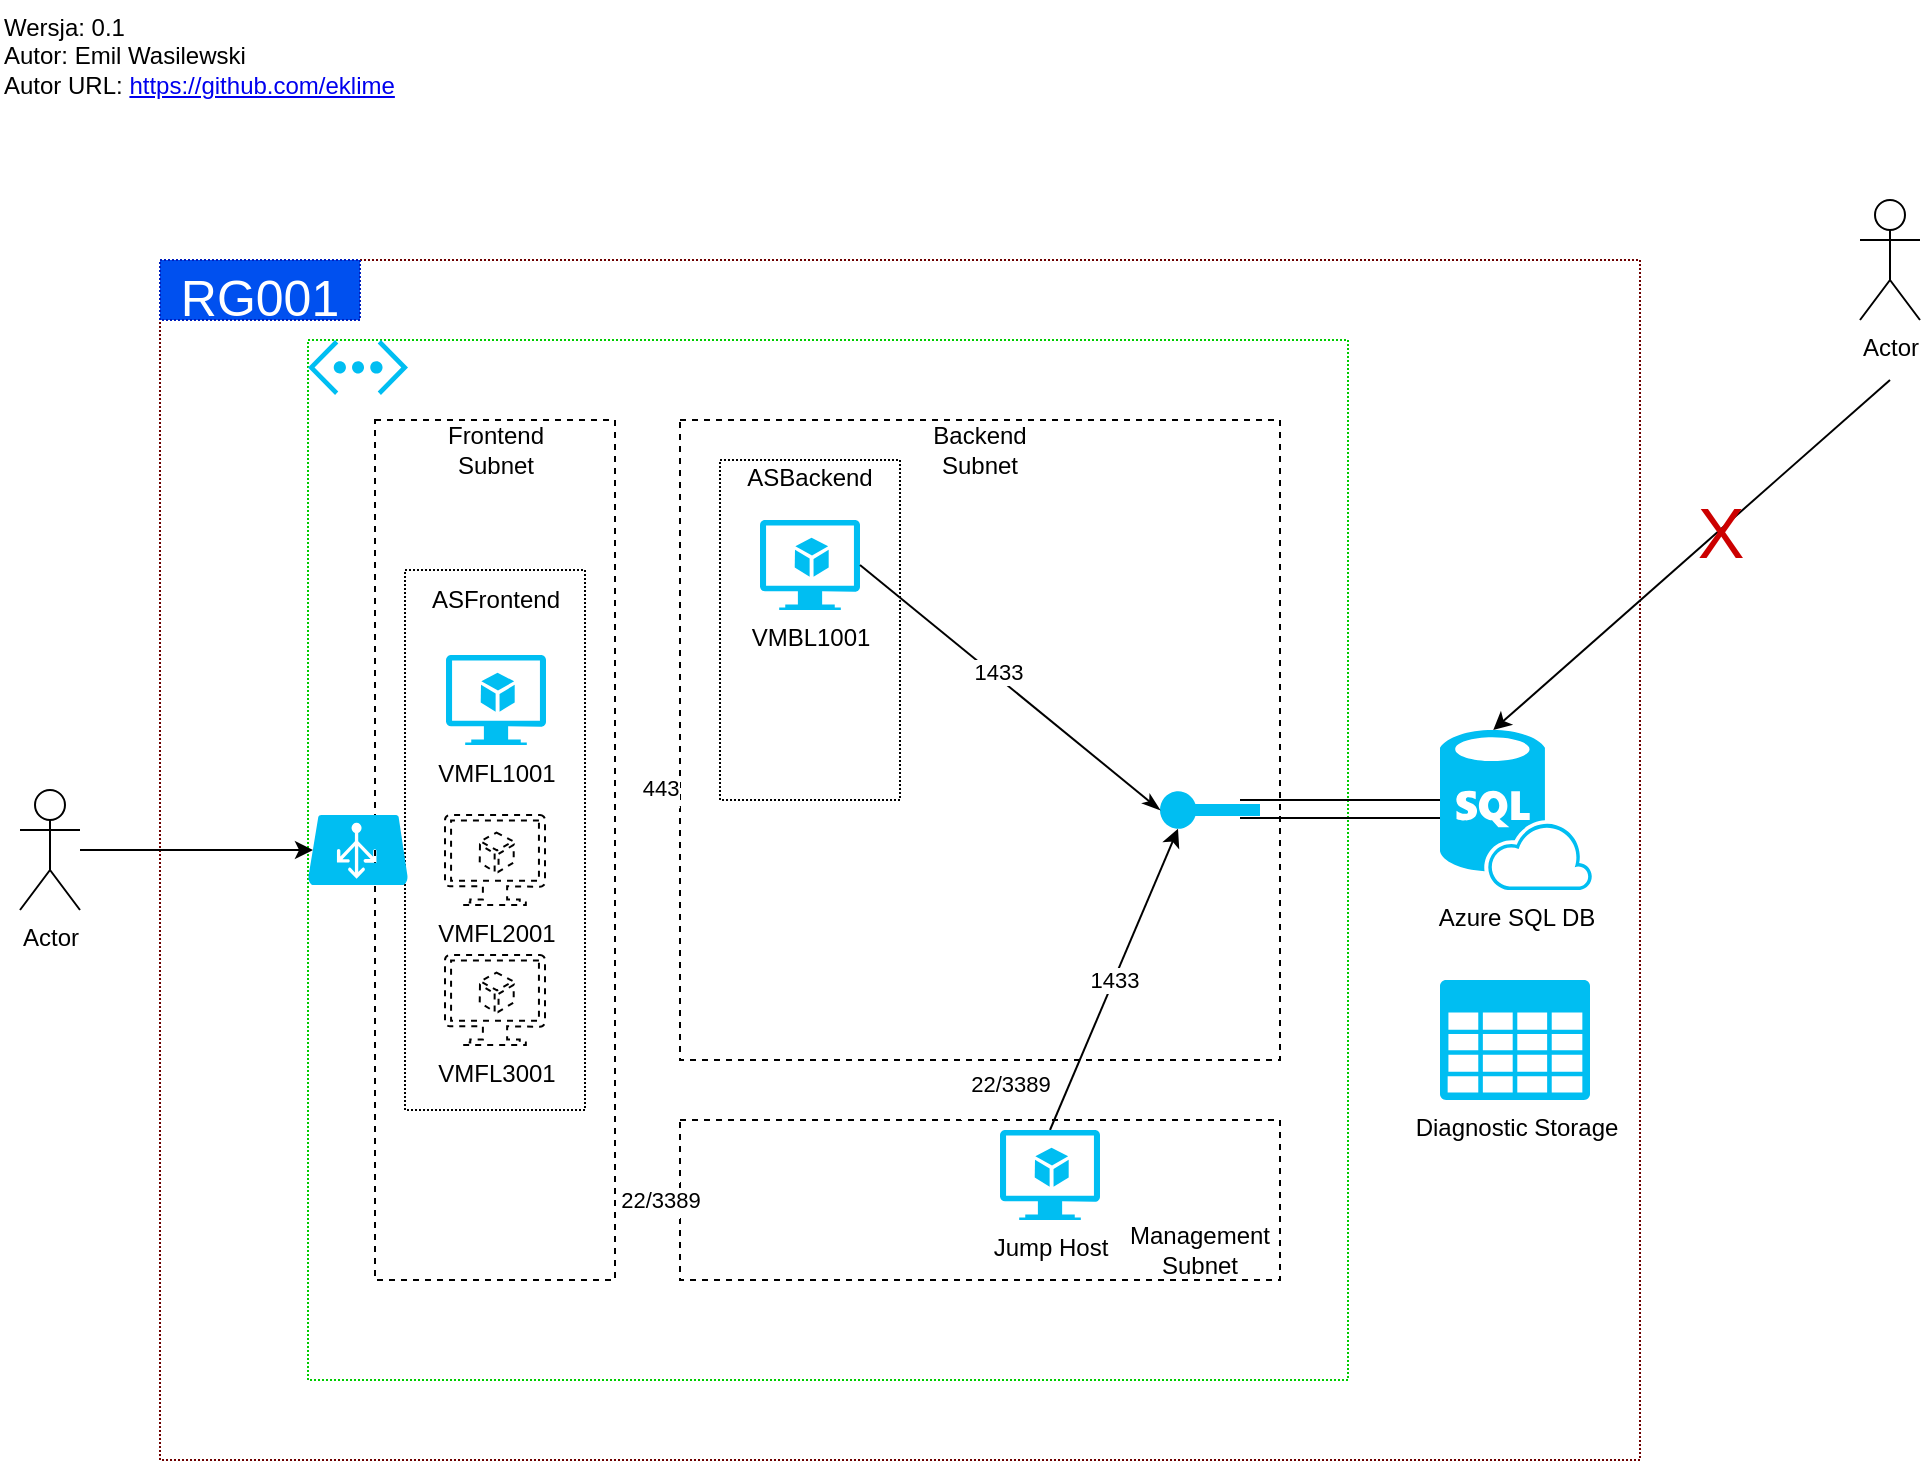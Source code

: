<mxfile version="13.6.5">
    <diagram id="NOc1ReNXyjb1_cZ8pPM2" name="Page-1">
        <mxGraphModel dx="1524" dy="709" grid="1" gridSize="10" guides="1" tooltips="1" connect="1" arrows="1" fold="1" page="1" pageScale="1" pageWidth="1169" pageHeight="827" background="none" math="0" shadow="0">
            <root>
                <mxCell id="0"/>
                <mxCell id="1" parent="0"/>
                <mxCell id="88" value="" style="whiteSpace=wrap;html=1;shadow=0;dashed=1;dashPattern=1 1;labelBackgroundColor=none;fontSize=35;fontColor=#ffffff;fillColor=none;strokeColor=#6F0000;" parent="1" vertex="1">
                    <mxGeometry x="80" y="130" width="740" height="600" as="geometry"/>
                </mxCell>
                <mxCell id="3" value="" style="whiteSpace=wrap;html=1;fillColor=none;dashed=1;dashPattern=1 1;strokeColor=#00CC00;" parent="1" vertex="1">
                    <mxGeometry x="154" y="170" width="520" height="520" as="geometry"/>
                </mxCell>
                <mxCell id="4" value="" style="whiteSpace=wrap;html=1;dashed=1;fillColor=none;" parent="1" vertex="1">
                    <mxGeometry x="187.5" y="210" width="120" height="430" as="geometry"/>
                </mxCell>
                <mxCell id="42" value="" style="group;" parent="1" vertex="1" connectable="0">
                    <mxGeometry x="202.5" y="285" width="90" height="270" as="geometry"/>
                </mxCell>
                <mxCell id="43" value="" style="whiteSpace=wrap;html=1;dashed=1;dashPattern=1 1;fillColor=none;" parent="42" vertex="1">
                    <mxGeometry width="90" height="270" as="geometry"/>
                </mxCell>
                <mxCell id="44" value="ASFrontend" style="text;html=1;strokeColor=none;fillColor=none;align=center;verticalAlign=middle;whiteSpace=wrap;" parent="42" vertex="1">
                    <mxGeometry x="5" width="80" height="30" as="geometry"/>
                </mxCell>
                <mxCell id="41" value="" style="group;" parent="1" vertex="1" connectable="0">
                    <mxGeometry x="360" y="224" width="90" height="176" as="geometry"/>
                </mxCell>
                <mxCell id="39" value="" style="whiteSpace=wrap;html=1;dashed=1;dashPattern=1 1;fillColor=none;" parent="41" vertex="1">
                    <mxGeometry y="6" width="90" height="170" as="geometry"/>
                </mxCell>
                <mxCell id="40" value="ASBackend" style="text;html=1;strokeColor=none;fillColor=none;align=center;verticalAlign=middle;whiteSpace=wrap;" parent="41" vertex="1">
                    <mxGeometry x="5" width="80" height="30" as="geometry"/>
                </mxCell>
                <mxCell id="17" value="" style="edgeStyle=orthogonalEdgeStyle;orthogonalLoop=1;jettySize=auto;html=1;entryX=0.05;entryY=0.5;entryDx=0;entryDy=0;entryPerimeter=0;" parent="1" source="2" target="15" edge="1">
                    <mxGeometry relative="1" as="geometry">
                        <mxPoint x="130" y="425" as="targetPoint"/>
                    </mxGeometry>
                </mxCell>
                <mxCell id="2" value="Actor" style="shape=umlActor;verticalLabelPosition=bottom;verticalAlign=top;html=1;outlineConnect=0;" parent="1" vertex="1">
                    <mxGeometry x="10" y="395" width="30" height="60" as="geometry"/>
                </mxCell>
                <mxCell id="5" value="" style="whiteSpace=wrap;html=1;dashed=1;fillColor=none;" parent="1" vertex="1">
                    <mxGeometry x="340" y="560" width="300" height="80" as="geometry"/>
                </mxCell>
                <mxCell id="6" value="" style="whiteSpace=wrap;html=1;dashed=1;fillColor=none;" parent="1" vertex="1">
                    <mxGeometry x="340" y="210" width="300" height="320" as="geometry"/>
                </mxCell>
                <mxCell id="8" value="&lt;span&gt;VMFL1001&lt;/span&gt;" style="verticalLabelPosition=bottom;html=1;verticalAlign=top;align=center;strokeColor=none;fillColor=#00BEF2;shape=mxgraph.azure.virtual_machine_feature;pointerEvents=1;" parent="1" vertex="1">
                    <mxGeometry x="223" y="327.5" width="50" height="45" as="geometry"/>
                </mxCell>
                <mxCell id="9" value="VMFL2001" style="verticalLabelPosition=bottom;html=1;verticalAlign=top;align=center;shape=mxgraph.azure.virtual_machine_feature;pointerEvents=1;fillColor=none;dashed=1;perimeterSpacing=0;" parent="1" vertex="1">
                    <mxGeometry x="222.5" y="407.5" width="50" height="45" as="geometry"/>
                </mxCell>
                <mxCell id="10" value="VMFL3001" style="verticalLabelPosition=bottom;html=1;verticalAlign=top;align=center;shape=mxgraph.azure.virtual_machine_feature;pointerEvents=1;dashed=1;fillColor=none;" parent="1" vertex="1">
                    <mxGeometry x="222.5" y="477.5" width="50" height="45" as="geometry"/>
                </mxCell>
                <mxCell id="11" value="&lt;span&gt;VMBL1001&lt;/span&gt;" style="verticalLabelPosition=bottom;html=1;verticalAlign=top;align=center;strokeColor=none;fillColor=#00BEF2;shape=mxgraph.azure.virtual_machine_feature;pointerEvents=1;" parent="1" vertex="1">
                    <mxGeometry x="380" y="260" width="50" height="45" as="geometry"/>
                </mxCell>
                <mxCell id="14" value="" style="verticalLabelPosition=bottom;html=1;verticalAlign=top;align=center;strokeColor=none;fillColor=#00BEF2;shape=mxgraph.azure.virtual_network;pointerEvents=1;" parent="1" vertex="1">
                    <mxGeometry x="154" y="170" width="50" height="27.5" as="geometry"/>
                </mxCell>
                <mxCell id="15" value="" style="verticalLabelPosition=bottom;html=1;verticalAlign=top;align=center;strokeColor=none;fillColor=#00BEF2;shape=mxgraph.azure.azure_load_balancer;rotation=0;" parent="1" vertex="1">
                    <mxGeometry x="154" y="407.5" width="50" height="35" as="geometry"/>
                </mxCell>
                <mxCell id="19" value="Azure SQL DB" style="verticalLabelPosition=bottom;html=1;verticalAlign=top;align=center;strokeColor=none;fillColor=#00BEF2;shape=mxgraph.azure.sql_database_sql_azure;" parent="1" vertex="1">
                    <mxGeometry x="720" y="365" width="76" height="80" as="geometry"/>
                </mxCell>
                <mxCell id="20" value="" style="verticalLabelPosition=bottom;html=1;verticalAlign=top;align=center;strokeColor=none;fillColor=#00BEF2;shape=mxgraph.azure.service_endpoint;" parent="1" vertex="1">
                    <mxGeometry x="580" y="395" width="50" height="20" as="geometry"/>
                </mxCell>
                <mxCell id="21" value="" style="shape=link;html=1;width=9;" parent="1" edge="1">
                    <mxGeometry width="100" relative="1" as="geometry">
                        <mxPoint x="620" y="404.5" as="sourcePoint"/>
                        <mxPoint x="720" y="404.5" as="targetPoint"/>
                    </mxGeometry>
                </mxCell>
                <mxCell id="22" value="443" style="shape=link;html=1;width=19.167;strokeColor=#FFFFFF;" parent="1" edge="1">
                    <mxGeometry x="0.333" width="100" relative="1" as="geometry">
                        <mxPoint x="310" y="394" as="sourcePoint"/>
                        <mxPoint x="340" y="394" as="targetPoint"/>
                        <mxPoint as="offset"/>
                    </mxGeometry>
                </mxCell>
                <mxCell id="25" value="1433" style="endArrow=classic;html=1;exitX=0.5;exitY=0;exitDx=0;exitDy=0;exitPerimeter=0;entryX=0.18;entryY=0.97;entryDx=0;entryDy=0;entryPerimeter=0;" parent="1" source="13" target="20" edge="1">
                    <mxGeometry width="50" height="50" relative="1" as="geometry">
                        <mxPoint x="300" y="480" as="sourcePoint"/>
                        <mxPoint x="350" y="430" as="targetPoint"/>
                    </mxGeometry>
                </mxCell>
                <mxCell id="28" value="" style="endArrow=classicThin;html=1;entryX=0;entryY=0.5;entryDx=0;entryDy=0;entryPerimeter=0;exitX=1;exitY=0.5;exitDx=0;exitDy=0;exitPerimeter=0;endFill=1;" parent="1" source="11" target="20" edge="1">
                    <mxGeometry width="50" height="50" relative="1" as="geometry">
                        <mxPoint x="300" y="480" as="sourcePoint"/>
                        <mxPoint x="350" y="430" as="targetPoint"/>
                    </mxGeometry>
                </mxCell>
                <mxCell id="29" value="1433" style="edgeLabel;html=1;align=center;verticalAlign=middle;resizable=0;points=[];" parent="28" vertex="1" connectable="0">
                    <mxGeometry x="-0.107" y="3" relative="1" as="geometry">
                        <mxPoint y="1" as="offset"/>
                    </mxGeometry>
                </mxCell>
                <mxCell id="31" value="" style="shape=link;html=1;startArrow=classicThin;startFill=1;endArrow=none;endFill=0;width=18;fillColor=#0050ef;strokeColor=#FFFFFF;" parent="1" edge="1">
                    <mxGeometry width="100" relative="1" as="geometry">
                        <mxPoint x="310" y="600" as="sourcePoint"/>
                        <mxPoint x="340" y="600" as="targetPoint"/>
                    </mxGeometry>
                </mxCell>
                <mxCell id="32" value="22/3389" style="edgeLabel;html=1;align=center;verticalAlign=middle;resizable=0;points=[];" parent="31" vertex="1" connectable="0">
                    <mxGeometry x="-0.229" y="-7" relative="1" as="geometry">
                        <mxPoint x="8" y="-7" as="offset"/>
                    </mxGeometry>
                </mxCell>
                <mxCell id="33" value="" style="shape=link;html=1;startArrow=classicThin;startFill=1;endArrow=none;endFill=0;width=18;fillColor=#0050ef;strokeColor=#FFFFFF;" parent="1" source="5" target="6" edge="1">
                    <mxGeometry width="100" relative="1" as="geometry">
                        <mxPoint x="370" y="540" as="sourcePoint"/>
                        <mxPoint x="470" y="540" as="targetPoint"/>
                    </mxGeometry>
                </mxCell>
                <mxCell id="34" value="22/3389" style="edgeLabel;html=1;align=center;verticalAlign=middle;resizable=0;points=[];" parent="33" vertex="1" connectable="0">
                    <mxGeometry x="-0.229" y="-7" relative="1" as="geometry">
                        <mxPoint x="8" y="-6.5" as="offset"/>
                    </mxGeometry>
                </mxCell>
                <mxCell id="35" value="Frontend Subnet" style="text;html=1;strokeColor=none;fillColor=none;align=center;verticalAlign=middle;whiteSpace=wrap;" parent="1" vertex="1">
                    <mxGeometry x="222.5" y="210" width="50" height="30" as="geometry"/>
                </mxCell>
                <mxCell id="36" value="Backend Subnet" style="text;html=1;strokeColor=none;fillColor=none;align=center;verticalAlign=middle;whiteSpace=wrap;" parent="1" vertex="1">
                    <mxGeometry x="465" y="210" width="50" height="30" as="geometry"/>
                </mxCell>
                <mxCell id="38" value="Management Subnet" style="text;html=1;strokeColor=none;fillColor=none;align=center;verticalAlign=middle;whiteSpace=wrap;" parent="1" vertex="1">
                    <mxGeometry x="560" y="610" width="80" height="30" as="geometry"/>
                </mxCell>
                <mxCell id="75" value="Diagnostic Storage" style="verticalLabelPosition=bottom;html=1;verticalAlign=top;align=center;strokeColor=none;fillColor=#00BEF2;shape=mxgraph.azure.storage;pointerEvents=1;dashed=1;dashPattern=1 4;" parent="1" vertex="1">
                    <mxGeometry x="720" y="490" width="75" height="60" as="geometry"/>
                </mxCell>
                <mxCell id="13" value="Jump Host" style="verticalLabelPosition=bottom;html=1;verticalAlign=top;align=center;strokeColor=none;fillColor=#00BEF2;shape=mxgraph.azure.virtual_machine_feature;pointerEvents=1;shadow=0;" parent="1" vertex="1">
                    <mxGeometry x="500" y="565" width="50" height="45" as="geometry"/>
                </mxCell>
                <mxCell id="86" value="" style="group;" parent="1" vertex="1" connectable="0">
                    <mxGeometry x="743" y="110" width="30" height="90" as="geometry"/>
                </mxCell>
                <mxCell id="87" value="" style="group;" parent="86" vertex="1" connectable="0">
                    <mxGeometry x="187" y="-10" width="30" height="90" as="geometry"/>
                </mxCell>
                <mxCell id="82" value="Actor" style="shape=umlActor;verticalLabelPosition=bottom;verticalAlign=top;html=1;outlineConnect=0;" parent="87" vertex="1">
                    <mxGeometry width="30" height="60" as="geometry"/>
                </mxCell>
                <mxCell id="83" value="" style="endArrow=classic;html=1;entryX=0.35;entryY=0;entryDx=0;entryDy=0;entryPerimeter=0;" parent="87" target="19" edge="1">
                    <mxGeometry width="50" height="50" relative="1" as="geometry">
                        <mxPoint x="15" y="90" as="sourcePoint"/>
                        <mxPoint x="37" y="90" as="targetPoint"/>
                    </mxGeometry>
                </mxCell>
                <mxCell id="84" value="X" style="edgeLabel;html=1;align=center;verticalAlign=middle;resizable=0;points=[];fontSize=35;labelBackgroundColor=none;fontColor=#CC0000;" parent="83" vertex="1" connectable="0">
                    <mxGeometry x="-0.138" y="1" relative="1" as="geometry">
                        <mxPoint as="offset"/>
                    </mxGeometry>
                </mxCell>
                <mxCell id="89" value="&lt;font style=&quot;font-size: 25px&quot; color=&quot;#ffffff&quot;&gt;RG001&lt;/font&gt;" style="text;html=1;strokeColor=#001DBC;fillColor=#0050ef;align=center;verticalAlign=middle;whiteSpace=wrap;shadow=0;dashed=1;dashPattern=1 1;labelBackgroundColor=none;fontSize=35;fontColor=#ffffff;gradientDirection=north;" parent="1" vertex="1">
                    <mxGeometry x="80" y="130" width="100" height="30" as="geometry"/>
                </mxCell>
                <mxCell id="91" value="Wersja: 0.1&lt;br&gt;Autor: Emil Wasilewski&lt;br&gt;Autor URL:&amp;nbsp;&lt;a href=&quot;https://github.com/eklime&quot;&gt;https://github.com/eklime&lt;/a&gt;" style="text;html=1;strokeColor=none;fillColor=none;align=left;verticalAlign=top;whiteSpace=wrap;rounded=0;" parent="1" vertex="1">
                    <mxGeometry width="230" height="70" as="geometry"/>
                </mxCell>
                <mxCell id="76" value="Compute" parent="0"/>
            </root>
        </mxGraphModel>
    </diagram>
</mxfile>